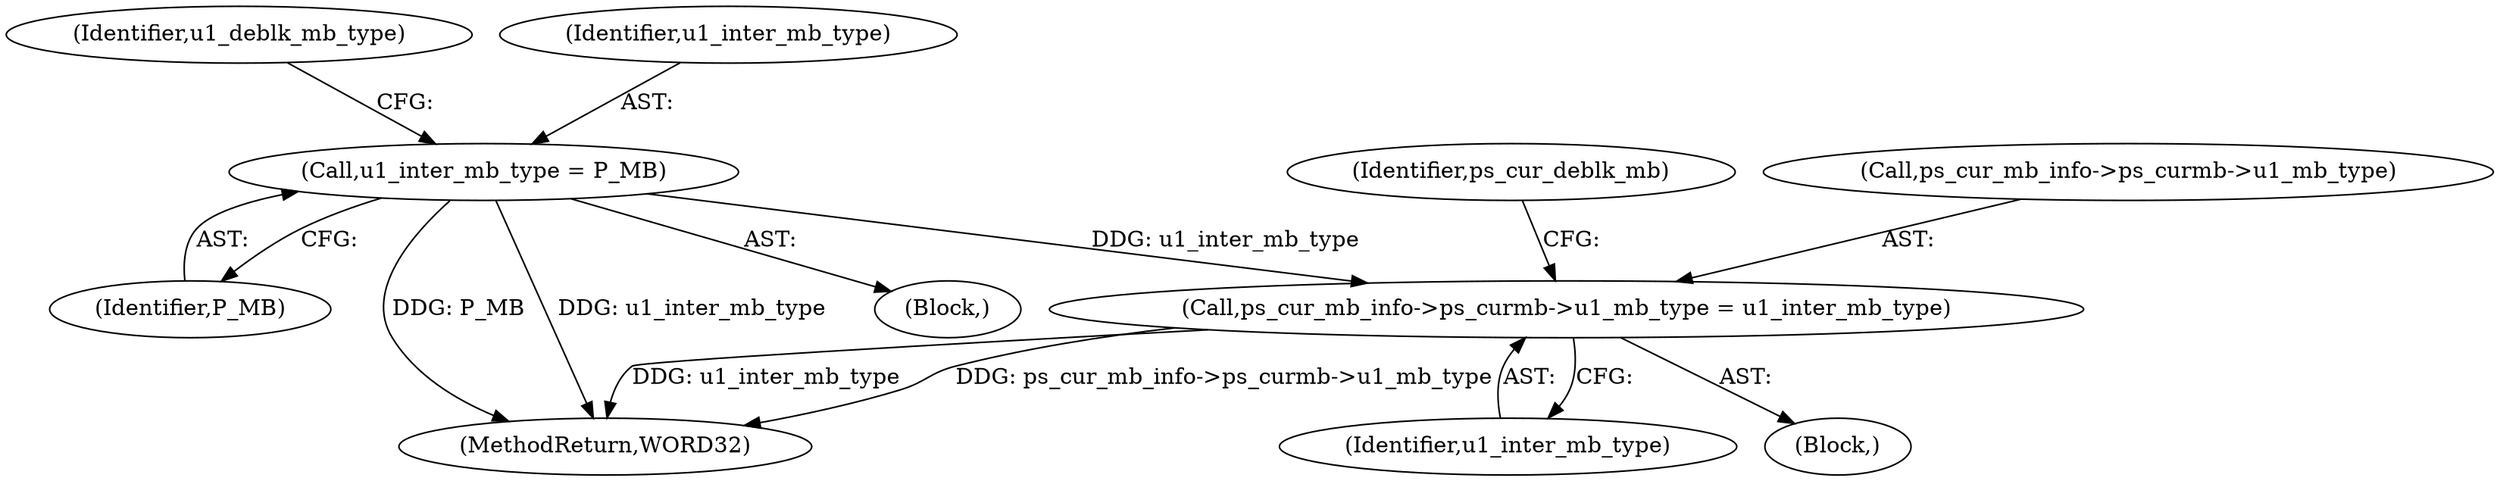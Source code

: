 digraph "0_Android_494561291a503840f385fbcd11d9bc5f4dc502b8_0@pointer" {
"1001230" [label="(Call,ps_cur_mb_info->ps_curmb->u1_mb_type = u1_inter_mb_type)"];
"1000978" [label="(Call,u1_inter_mb_type = P_MB)"];
"1001450" [label="(MethodReturn,WORD32)"];
"1000982" [label="(Identifier,u1_deblk_mb_type)"];
"1001239" [label="(Identifier,ps_cur_deblk_mb)"];
"1000138" [label="(Block,)"];
"1001236" [label="(Identifier,u1_inter_mb_type)"];
"1000980" [label="(Identifier,P_MB)"];
"1000979" [label="(Identifier,u1_inter_mb_type)"];
"1001096" [label="(Block,)"];
"1001231" [label="(Call,ps_cur_mb_info->ps_curmb->u1_mb_type)"];
"1001230" [label="(Call,ps_cur_mb_info->ps_curmb->u1_mb_type = u1_inter_mb_type)"];
"1000978" [label="(Call,u1_inter_mb_type = P_MB)"];
"1001230" -> "1001096"  [label="AST: "];
"1001230" -> "1001236"  [label="CFG: "];
"1001231" -> "1001230"  [label="AST: "];
"1001236" -> "1001230"  [label="AST: "];
"1001239" -> "1001230"  [label="CFG: "];
"1001230" -> "1001450"  [label="DDG: u1_inter_mb_type"];
"1001230" -> "1001450"  [label="DDG: ps_cur_mb_info->ps_curmb->u1_mb_type"];
"1000978" -> "1001230"  [label="DDG: u1_inter_mb_type"];
"1000978" -> "1000138"  [label="AST: "];
"1000978" -> "1000980"  [label="CFG: "];
"1000979" -> "1000978"  [label="AST: "];
"1000980" -> "1000978"  [label="AST: "];
"1000982" -> "1000978"  [label="CFG: "];
"1000978" -> "1001450"  [label="DDG: u1_inter_mb_type"];
"1000978" -> "1001450"  [label="DDG: P_MB"];
}
